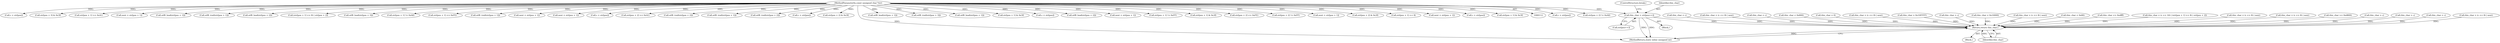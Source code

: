 digraph "0_php-src_0da8b8b801f9276359262f1ef8274c7812d3dfda?w=1_3@array" {
"1001096" [label="(Call,this_char = str[pos++])"];
"1000114" [label="(MethodParameterIn,const unsigned char *str)"];
"1001107" [label="(Return,return this_char;)"];
"1000561" [label="(Call,this_char = c)"];
"1000868" [label="(Call,this_char = (c << 8) | next)"];
"1001096" [label="(Call,this_char = str[pos++])"];
"1000497" [label="(Call,c = str[pos])"];
"1001028" [label="(Call,str[pos + 2] != 0xA0)"];
"1000571" [label="(Call,c = str[pos])"];
"1000466" [label="(Call,str[pos + 3] & 0x3f)"];
"1000967" [label="(Call,str[pos + 1] >= 0xA1)"];
"1000648" [label="(Call,this_char = c)"];
"1000326" [label="(Call,this_char < 0x800)"];
"1001102" [label="(ControlStructure,break;)"];
"1000681" [label="(Call,next = str[pos + 1])"];
"1000125" [label="(Call,this_char = 0)"];
"1000395" [label="(Call,utf8_lead(str[pos + 1]))"];
"1000368" [label="(Call,utf8_trail(str[pos + 1]))"];
"1000777" [label="(Call,this_char = (c << 8) | next)"];
"1000410" [label="(Call,utf8_lead(str[pos + 2]))"];
"1001057" [label="(Call,(str[pos + 1] << 8) | str[pos + 2])"];
"1000114" [label="(MethodParameterIn,const unsigned char *str)"];
"1000478" [label="(Call,this_char > 0x10FFFF)"];
"1000814" [label="(Call,this_char = c)"];
"1000425" [label="(Call,utf8_lead(str[pos + 3]))"];
"1001004" [label="(Call,str[pos + 1] != 0xA0)"];
"1000475" [label="(Call,this_char < 0x10000)"];
"1000692" [label="(Call,this_char = (c << 8) | next)"];
"1000974" [label="(Call,str[pos + 1] <= 0xFE)"];
"1000253" [label="(Call,utf8_trail(str[pos + 1]))"];
"1000118" [label="(Block,)"];
"1000766" [label="(Call,next = str[pos + 1])"];
"1000520" [label="(Call,next = str[pos + 1])"];
"1000829" [label="(Call,c = str[pos])"];
"1000983" [label="(Call,str[pos + 2] >= 0xA1)"];
"1001108" [label="(Identifier,this_char)"];
"1000376" [label="(Call,utf8_trail(str[pos + 2]))"];
"1000190" [label="(Call,utf8_trail(str[pos + 1]))"];
"1000260" [label="(Call,utf8_trail(str[pos + 2]))"];
"1000150" [label="(Call,c = str[pos])"];
"1000318" [label="(Call,str[pos + 2] & 0x3f)"];
"1001109" [label="(MethodReturn,static inline unsigned int)"];
"1000272" [label="(Call,utf8_lead(str[pos + 1]))"];
"1000383" [label="(Call,utf8_trail(str[pos + 3]))"];
"1000200" [label="(Call,utf8_lead(str[pos + 1]))"];
"1000216" [label="(Call,str[pos + 1] & 0x3f)"];
"1000735" [label="(Call,c = str[pos])"];
"1000287" [label="(Call,utf8_lead(str[pos + 2]))"];
"1000852" [label="(Call,next = str[pos + 1])"];
"1000224" [label="(Call,this_char < 0x80)"];
"1000339" [label="(Call,this_char <= 0xdfff)"];
"1001011" [label="(Call,str[pos + 1] != 0xFF)"];
"1001051" [label="(Call,this_char = (c << 16) | (str[pos + 1] << 8) | str[pos + 2])"];
"1000310" [label="(Call,str[pos + 1] & 0x3f)"];
"1000990" [label="(Call,str[pos + 2] <= 0xFE)"];
"1000618" [label="(Call,this_char = (c << 8) | next)"];
"1001097" [label="(Identifier,this_char)"];
"1001035" [label="(Call,str[pos + 2] != 0xFF)"];
"1000544" [label="(Call,this_char = (c << 8) | next)"];
"1000594" [label="(Call,next = str[pos + 1])"];
"1000336" [label="(Call,this_char >= 0xd800)"];
"1000458" [label="(Call,str[pos + 2] & 0x3f)"];
"1001107" [label="(Return,return this_char;)"];
"1001058" [label="(Call,str[pos + 1] << 8)"];
"1000907" [label="(Call,next = str[pos + 1])"];
"1000720" [label="(Call,this_char = c)"];
"1001083" [label="(Call,this_char = c)"];
"1000160" [label="(Call,this_char = c)"];
"1000923" [label="(Call,this_char = (c << 8) | next)"];
"1000146" [label="(Block,)"];
"1000658" [label="(Call,c = str[pos])"];
"1001098" [label="(Call,str[pos++])"];
"1000448" [label="(Call,str[pos + 1] & 0x3f)"];
"1001096" -> "1000146"  [label="AST: "];
"1001096" -> "1001098"  [label="CFG: "];
"1001097" -> "1001096"  [label="AST: "];
"1001098" -> "1001096"  [label="AST: "];
"1001102" -> "1001096"  [label="CFG: "];
"1001096" -> "1001109"  [label="DDG: "];
"1001096" -> "1001109"  [label="DDG: "];
"1000114" -> "1001096"  [label="DDG: "];
"1001096" -> "1001107"  [label="DDG: "];
"1000114" -> "1000112"  [label="AST: "];
"1000114" -> "1001109"  [label="DDG: "];
"1000114" -> "1000150"  [label="DDG: "];
"1000114" -> "1000190"  [label="DDG: "];
"1000114" -> "1000200"  [label="DDG: "];
"1000114" -> "1000216"  [label="DDG: "];
"1000114" -> "1000253"  [label="DDG: "];
"1000114" -> "1000260"  [label="DDG: "];
"1000114" -> "1000272"  [label="DDG: "];
"1000114" -> "1000287"  [label="DDG: "];
"1000114" -> "1000310"  [label="DDG: "];
"1000114" -> "1000318"  [label="DDG: "];
"1000114" -> "1000368"  [label="DDG: "];
"1000114" -> "1000376"  [label="DDG: "];
"1000114" -> "1000383"  [label="DDG: "];
"1000114" -> "1000395"  [label="DDG: "];
"1000114" -> "1000410"  [label="DDG: "];
"1000114" -> "1000425"  [label="DDG: "];
"1000114" -> "1000448"  [label="DDG: "];
"1000114" -> "1000458"  [label="DDG: "];
"1000114" -> "1000466"  [label="DDG: "];
"1000114" -> "1000497"  [label="DDG: "];
"1000114" -> "1000520"  [label="DDG: "];
"1000114" -> "1000571"  [label="DDG: "];
"1000114" -> "1000594"  [label="DDG: "];
"1000114" -> "1000658"  [label="DDG: "];
"1000114" -> "1000681"  [label="DDG: "];
"1000114" -> "1000735"  [label="DDG: "];
"1000114" -> "1000766"  [label="DDG: "];
"1000114" -> "1000829"  [label="DDG: "];
"1000114" -> "1000852"  [label="DDG: "];
"1000114" -> "1000907"  [label="DDG: "];
"1000114" -> "1000967"  [label="DDG: "];
"1000114" -> "1000974"  [label="DDG: "];
"1000114" -> "1000983"  [label="DDG: "];
"1000114" -> "1000990"  [label="DDG: "];
"1000114" -> "1001004"  [label="DDG: "];
"1000114" -> "1001011"  [label="DDG: "];
"1000114" -> "1001028"  [label="DDG: "];
"1000114" -> "1001035"  [label="DDG: "];
"1000114" -> "1001058"  [label="DDG: "];
"1000114" -> "1001057"  [label="DDG: "];
"1001107" -> "1000118"  [label="AST: "];
"1001107" -> "1001108"  [label="CFG: "];
"1001108" -> "1001107"  [label="AST: "];
"1001109" -> "1001107"  [label="CFG: "];
"1001107" -> "1001109"  [label="DDG: "];
"1001108" -> "1001107"  [label="DDG: "];
"1000561" -> "1001107"  [label="DDG: "];
"1000475" -> "1001107"  [label="DDG: "];
"1000814" -> "1001107"  [label="DDG: "];
"1001083" -> "1001107"  [label="DDG: "];
"1000648" -> "1001107"  [label="DDG: "];
"1000777" -> "1001107"  [label="DDG: "];
"1000326" -> "1001107"  [label="DDG: "];
"1000868" -> "1001107"  [label="DDG: "];
"1000125" -> "1001107"  [label="DDG: "];
"1000692" -> "1001107"  [label="DDG: "];
"1000224" -> "1001107"  [label="DDG: "];
"1000478" -> "1001107"  [label="DDG: "];
"1000720" -> "1001107"  [label="DDG: "];
"1000339" -> "1001107"  [label="DDG: "];
"1000544" -> "1001107"  [label="DDG: "];
"1000618" -> "1001107"  [label="DDG: "];
"1000336" -> "1001107"  [label="DDG: "];
"1001051" -> "1001107"  [label="DDG: "];
"1000923" -> "1001107"  [label="DDG: "];
"1000160" -> "1001107"  [label="DDG: "];
}
